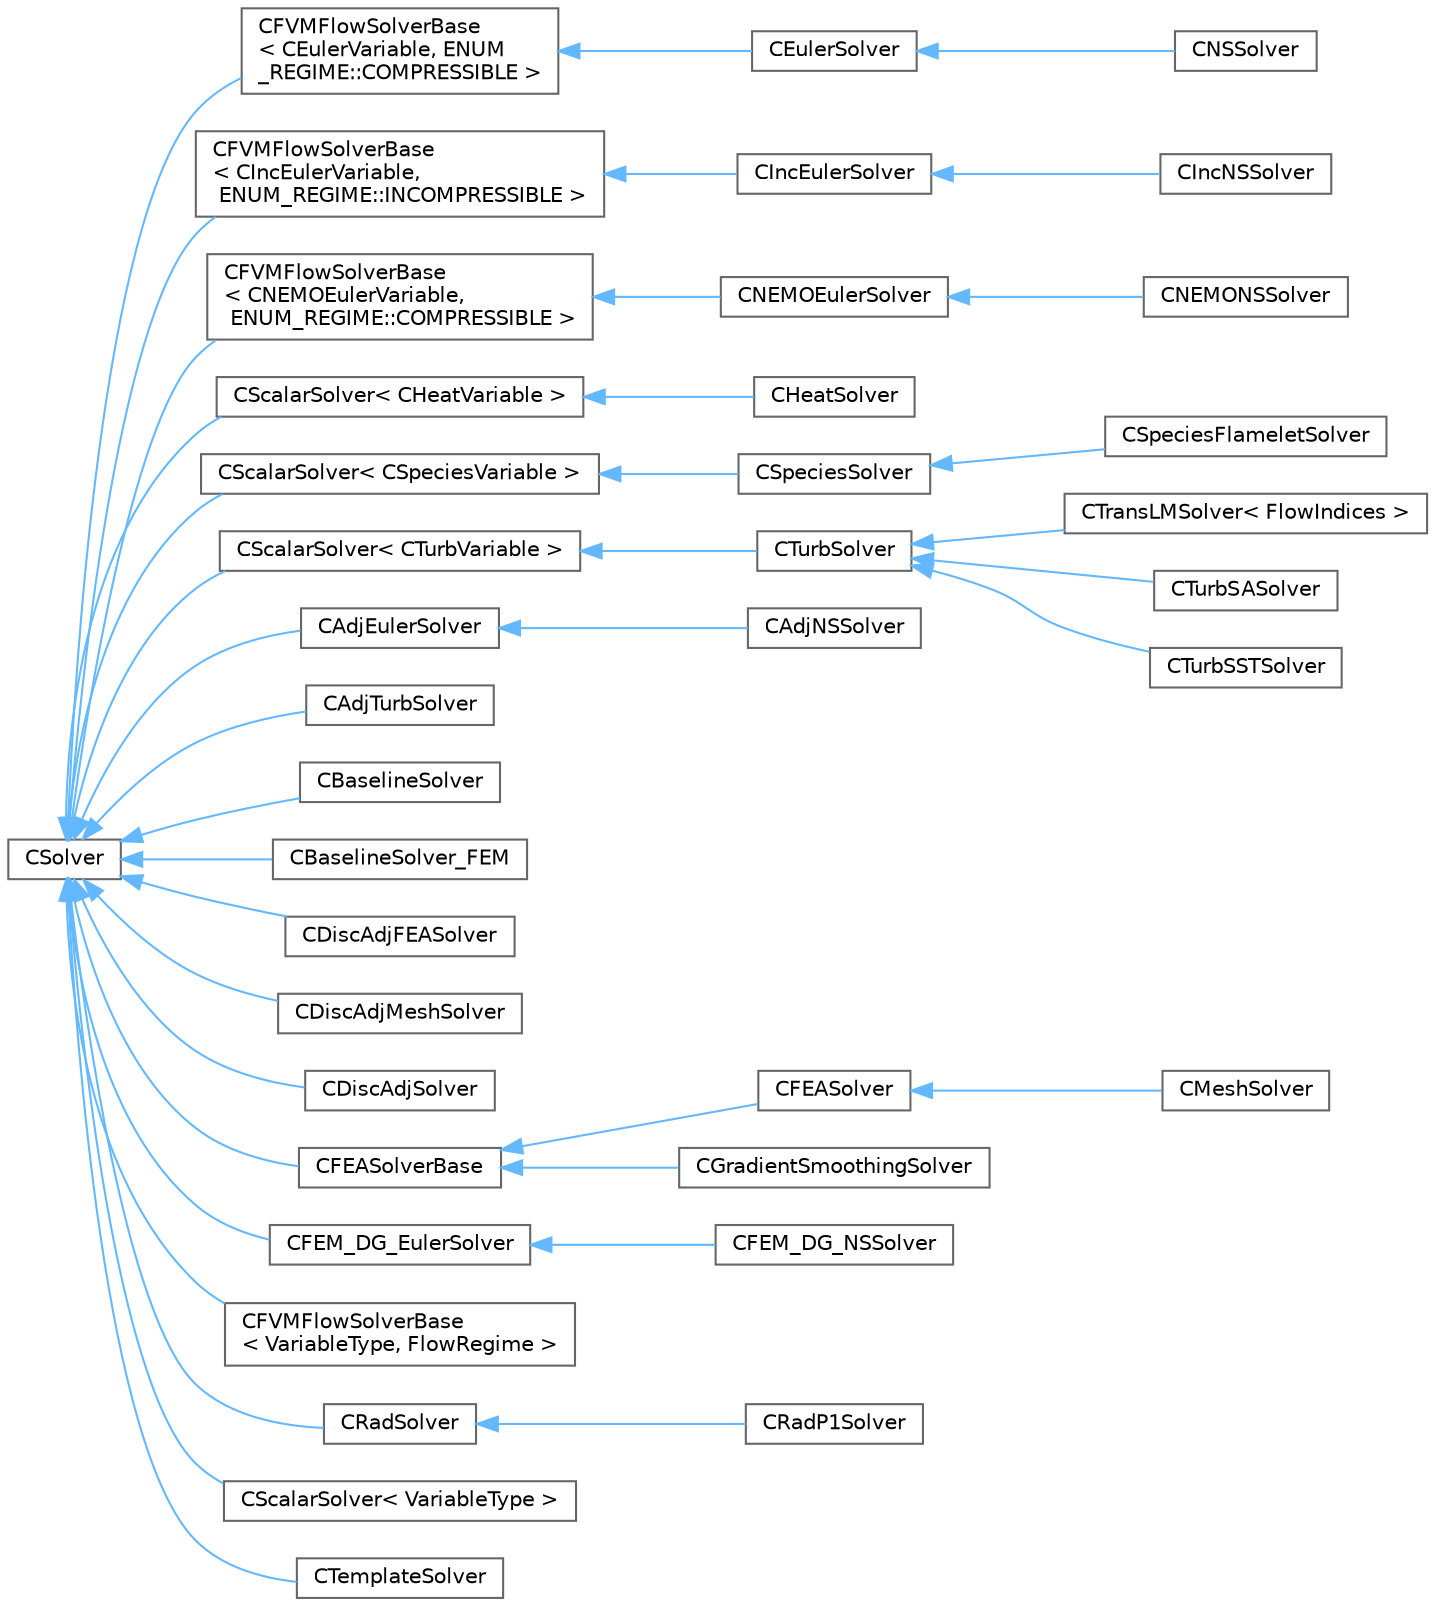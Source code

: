 digraph "Graphical Class Hierarchy"
{
 // LATEX_PDF_SIZE
  bgcolor="transparent";
  edge [fontname=Helvetica,fontsize=10,labelfontname=Helvetica,labelfontsize=10];
  node [fontname=Helvetica,fontsize=10,shape=box,height=0.2,width=0.4];
  rankdir="LR";
  Node0 [id="Node000000",label="CSolver",height=0.2,width=0.4,color="grey40", fillcolor="white", style="filled",URL="$classCSolver.html",tooltip=" "];
  Node0 -> Node1 [id="edge347_Node000000_Node000001",dir="back",color="steelblue1",style="solid",tooltip=" "];
  Node1 [id="Node000001",label="CFVMFlowSolverBase\l\< CEulerVariable, ENUM\l_REGIME::COMPRESSIBLE \>",height=0.2,width=0.4,color="grey40", fillcolor="white", style="filled",URL="$classCFVMFlowSolverBase.html",tooltip=" "];
  Node1 -> Node2 [id="edge348_Node000001_Node000002",dir="back",color="steelblue1",style="solid",tooltip=" "];
  Node2 [id="Node000002",label="CEulerSolver",height=0.2,width=0.4,color="grey40", fillcolor="white", style="filled",URL="$classCEulerSolver.html",tooltip="Class for compressible inviscid flow problems, serves as base for Navier-Stokes/RANS."];
  Node2 -> Node3 [id="edge349_Node000002_Node000003",dir="back",color="steelblue1",style="solid",tooltip=" "];
  Node3 [id="Node000003",label="CNSSolver",height=0.2,width=0.4,color="grey40", fillcolor="white", style="filled",URL="$classCNSSolver.html",tooltip="Main class for defining the Navier-Stokes flow solver."];
  Node0 -> Node4 [id="edge350_Node000000_Node000004",dir="back",color="steelblue1",style="solid",tooltip=" "];
  Node4 [id="Node000004",label="CFVMFlowSolverBase\l\< CIncEulerVariable,\l ENUM_REGIME::INCOMPRESSIBLE \>",height=0.2,width=0.4,color="grey40", fillcolor="white", style="filled",URL="$classCFVMFlowSolverBase.html",tooltip=" "];
  Node4 -> Node5 [id="edge351_Node000004_Node000005",dir="back",color="steelblue1",style="solid",tooltip=" "];
  Node5 [id="Node000005",label="CIncEulerSolver",height=0.2,width=0.4,color="grey40", fillcolor="white", style="filled",URL="$classCIncEulerSolver.html",tooltip="Main class for defining the incompressible Euler flow solver."];
  Node5 -> Node6 [id="edge352_Node000005_Node000006",dir="back",color="steelblue1",style="solid",tooltip=" "];
  Node6 [id="Node000006",label="CIncNSSolver",height=0.2,width=0.4,color="grey40", fillcolor="white", style="filled",URL="$classCIncNSSolver.html",tooltip="Main class for defining the incompressible Navier-Stokes flow solver."];
  Node0 -> Node7 [id="edge353_Node000000_Node000007",dir="back",color="steelblue1",style="solid",tooltip=" "];
  Node7 [id="Node000007",label="CFVMFlowSolverBase\l\< CNEMOEulerVariable,\l ENUM_REGIME::COMPRESSIBLE \>",height=0.2,width=0.4,color="grey40", fillcolor="white", style="filled",URL="$classCFVMFlowSolverBase.html",tooltip=" "];
  Node7 -> Node8 [id="edge354_Node000007_Node000008",dir="back",color="steelblue1",style="solid",tooltip=" "];
  Node8 [id="Node000008",label="CNEMOEulerSolver",height=0.2,width=0.4,color="grey40", fillcolor="white", style="filled",URL="$classCNEMOEulerSolver.html",tooltip="Main class for defining the NEMO Euler's flow solver."];
  Node8 -> Node9 [id="edge355_Node000008_Node000009",dir="back",color="steelblue1",style="solid",tooltip=" "];
  Node9 [id="Node000009",label="CNEMONSSolver",height=0.2,width=0.4,color="grey40", fillcolor="white", style="filled",URL="$classCNEMONSSolver.html",tooltip="Main class for defining the NEMO Navier-Stokes flow solver."];
  Node0 -> Node10 [id="edge356_Node000000_Node000010",dir="back",color="steelblue1",style="solid",tooltip=" "];
  Node10 [id="Node000010",label="CScalarSolver\< CHeatVariable \>",height=0.2,width=0.4,color="grey40", fillcolor="white", style="filled",URL="$classCScalarSolver.html",tooltip=" "];
  Node10 -> Node11 [id="edge357_Node000010_Node000011",dir="back",color="steelblue1",style="solid",tooltip=" "];
  Node11 [id="Node000011",label="CHeatSolver",height=0.2,width=0.4,color="grey40", fillcolor="white", style="filled",URL="$classCHeatSolver.html",tooltip="Main class for defining the finite-volume heat solver."];
  Node0 -> Node12 [id="edge358_Node000000_Node000012",dir="back",color="steelblue1",style="solid",tooltip=" "];
  Node12 [id="Node000012",label="CScalarSolver\< CSpeciesVariable \>",height=0.2,width=0.4,color="grey40", fillcolor="white", style="filled",URL="$classCScalarSolver.html",tooltip=" "];
  Node12 -> Node13 [id="edge359_Node000012_Node000013",dir="back",color="steelblue1",style="solid",tooltip=" "];
  Node13 [id="Node000013",label="CSpeciesSolver",height=0.2,width=0.4,color="grey40", fillcolor="white", style="filled",URL="$classCSpeciesSolver.html",tooltip="Main class for defining the species transport solver."];
  Node13 -> Node14 [id="edge360_Node000013_Node000014",dir="back",color="steelblue1",style="solid",tooltip=" "];
  Node14 [id="Node000014",label="CSpeciesFlameletSolver",height=0.2,width=0.4,color="grey40", fillcolor="white", style="filled",URL="$classCSpeciesFlameletSolver.html",tooltip="Main class for defining the flamelet model solver."];
  Node0 -> Node15 [id="edge361_Node000000_Node000015",dir="back",color="steelblue1",style="solid",tooltip=" "];
  Node15 [id="Node000015",label="CScalarSolver\< CTurbVariable \>",height=0.2,width=0.4,color="grey40", fillcolor="white", style="filled",URL="$classCScalarSolver.html",tooltip=" "];
  Node15 -> Node16 [id="edge362_Node000015_Node000016",dir="back",color="steelblue1",style="solid",tooltip=" "];
  Node16 [id="Node000016",label="CTurbSolver",height=0.2,width=0.4,color="grey40", fillcolor="white", style="filled",URL="$classCTurbSolver.html",tooltip="Main class for defining the turbulence model solver."];
  Node16 -> Node17 [id="edge363_Node000016_Node000017",dir="back",color="steelblue1",style="solid",tooltip=" "];
  Node17 [id="Node000017",label="CTransLMSolver\< FlowIndices \>",height=0.2,width=0.4,color="grey40", fillcolor="white", style="filled",URL="$classCTransLMSolver.html",tooltip="Main class for defining the transition model solver."];
  Node16 -> Node18 [id="edge364_Node000016_Node000018",dir="back",color="steelblue1",style="solid",tooltip=" "];
  Node18 [id="Node000018",label="CTurbSASolver",height=0.2,width=0.4,color="grey40", fillcolor="white", style="filled",URL="$classCTurbSASolver.html",tooltip="Main class for defining the turbulence model solver."];
  Node16 -> Node19 [id="edge365_Node000016_Node000019",dir="back",color="steelblue1",style="solid",tooltip=" "];
  Node19 [id="Node000019",label="CTurbSSTSolver",height=0.2,width=0.4,color="grey40", fillcolor="white", style="filled",URL="$classCTurbSSTSolver.html",tooltip="Main class for defining the turbulence model solver."];
  Node0 -> Node20 [id="edge366_Node000000_Node000020",dir="back",color="steelblue1",style="solid",tooltip=" "];
  Node20 [id="Node000020",label="CAdjEulerSolver",height=0.2,width=0.4,color="grey40", fillcolor="white", style="filled",URL="$classCAdjEulerSolver.html",tooltip="Main class for defining the Euler's adjoint flow solver."];
  Node20 -> Node21 [id="edge367_Node000020_Node000021",dir="back",color="steelblue1",style="solid",tooltip=" "];
  Node21 [id="Node000021",label="CAdjNSSolver",height=0.2,width=0.4,color="grey40", fillcolor="white", style="filled",URL="$classCAdjNSSolver.html",tooltip="Main class for defining the Navier-Stokes' adjoint flow solver."];
  Node0 -> Node22 [id="edge368_Node000000_Node000022",dir="back",color="steelblue1",style="solid",tooltip=" "];
  Node22 [id="Node000022",label="CAdjTurbSolver",height=0.2,width=0.4,color="grey40", fillcolor="white", style="filled",URL="$classCAdjTurbSolver.html",tooltip="Main class for defining the adjoint turbulence model solver."];
  Node0 -> Node23 [id="edge369_Node000000_Node000023",dir="back",color="steelblue1",style="solid",tooltip=" "];
  Node23 [id="Node000023",label="CBaselineSolver",height=0.2,width=0.4,color="grey40", fillcolor="white", style="filled",URL="$classCBaselineSolver.html",tooltip="Main class for defining a baseline solution from a restart file (for output)."];
  Node0 -> Node24 [id="edge370_Node000000_Node000024",dir="back",color="steelblue1",style="solid",tooltip=" "];
  Node24 [id="Node000024",label="CBaselineSolver_FEM",height=0.2,width=0.4,color="grey40", fillcolor="white", style="filled",URL="$classCBaselineSolver__FEM.html",tooltip="Main class for defining a baseline solution from a restart file for the DG-FEM solver output."];
  Node0 -> Node25 [id="edge371_Node000000_Node000025",dir="back",color="steelblue1",style="solid",tooltip=" "];
  Node25 [id="Node000025",label="CDiscAdjFEASolver",height=0.2,width=0.4,color="grey40", fillcolor="white", style="filled",URL="$classCDiscAdjFEASolver.html",tooltip="Main class for defining the discrete adjoint solver for FE structural problems."];
  Node0 -> Node26 [id="edge372_Node000000_Node000026",dir="back",color="steelblue1",style="solid",tooltip=" "];
  Node26 [id="Node000026",label="CDiscAdjMeshSolver",height=0.2,width=0.4,color="grey40", fillcolor="white", style="filled",URL="$classCDiscAdjMeshSolver.html",tooltip="Main class for defining the discrete adjoint solver for mesh deformation problems."];
  Node0 -> Node27 [id="edge373_Node000000_Node000027",dir="back",color="steelblue1",style="solid",tooltip=" "];
  Node27 [id="Node000027",label="CDiscAdjSolver",height=0.2,width=0.4,color="grey40", fillcolor="white", style="filled",URL="$classCDiscAdjSolver.html",tooltip="Main class for defining the discrete adjoint solver."];
  Node0 -> Node28 [id="edge374_Node000000_Node000028",dir="back",color="steelblue1",style="solid",tooltip=" "];
  Node28 [id="Node000028",label="CFEASolverBase",height=0.2,width=0.4,color="grey40", fillcolor="white", style="filled",URL="$classCFEASolverBase.html",tooltip="Base class for FEM elasticity solvers."];
  Node28 -> Node29 [id="edge375_Node000028_Node000029",dir="back",color="steelblue1",style="solid",tooltip=" "];
  Node29 [id="Node000029",label="CFEASolver",height=0.2,width=0.4,color="grey40", fillcolor="white", style="filled",URL="$classCFEASolver.html",tooltip="Main class for defining a FEM solver for elastic structural problems."];
  Node29 -> Node30 [id="edge376_Node000029_Node000030",dir="back",color="steelblue1",style="solid",tooltip=" "];
  Node30 [id="Node000030",label="CMeshSolver",height=0.2,width=0.4,color="grey40", fillcolor="white", style="filled",URL="$classCMeshSolver.html",tooltip="Mesh deformation solver (pseudo elasticity)."];
  Node28 -> Node31 [id="edge377_Node000028_Node000031",dir="back",color="steelblue1",style="solid",tooltip=" "];
  Node31 [id="Node000031",label="CGradientSmoothingSolver",height=0.2,width=0.4,color="grey40", fillcolor="white", style="filled",URL="$classCGradientSmoothingSolver.html",tooltip="Main class for defining a Sobolev-based gradient smoothing."];
  Node0 -> Node32 [id="edge378_Node000000_Node000032",dir="back",color="steelblue1",style="solid",tooltip=" "];
  Node32 [id="Node000032",label="CFEM_DG_EulerSolver",height=0.2,width=0.4,color="grey40", fillcolor="white", style="filled",URL="$classCFEM__DG__EulerSolver.html",tooltip="Main class for defining the Euler Discontinuous Galerkin finite element flow solver."];
  Node32 -> Node33 [id="edge379_Node000032_Node000033",dir="back",color="steelblue1",style="solid",tooltip=" "];
  Node33 [id="Node000033",label="CFEM_DG_NSSolver",height=0.2,width=0.4,color="grey40", fillcolor="white", style="filled",URL="$classCFEM__DG__NSSolver.html",tooltip="Main class for defining the Navier-Stokes Discontinuous Galerkin finite element flow solver."];
  Node0 -> Node34 [id="edge380_Node000000_Node000034",dir="back",color="steelblue1",style="solid",tooltip=" "];
  Node34 [id="Node000034",label="CFVMFlowSolverBase\l\< VariableType, FlowRegime \>",height=0.2,width=0.4,color="grey40", fillcolor="white", style="filled",URL="$classCFVMFlowSolverBase.html",tooltip=" "];
  Node0 -> Node35 [id="edge381_Node000000_Node000035",dir="back",color="steelblue1",style="solid",tooltip=" "];
  Node35 [id="Node000035",label="CRadSolver",height=0.2,width=0.4,color="grey40", fillcolor="white", style="filled",URL="$classCRadSolver.html",tooltip=" "];
  Node35 -> Node36 [id="edge382_Node000035_Node000036",dir="back",color="steelblue1",style="solid",tooltip=" "];
  Node36 [id="Node000036",label="CRadP1Solver",height=0.2,width=0.4,color="grey40", fillcolor="white", style="filled",URL="$classCRadP1Solver.html",tooltip=" "];
  Node0 -> Node37 [id="edge383_Node000000_Node000037",dir="back",color="steelblue1",style="solid",tooltip=" "];
  Node37 [id="Node000037",label="CScalarSolver\< VariableType \>",height=0.2,width=0.4,color="grey40", fillcolor="white", style="filled",URL="$classCScalarSolver.html",tooltip="Main class for defining a scalar solver."];
  Node0 -> Node38 [id="edge384_Node000000_Node000038",dir="back",color="steelblue1",style="solid",tooltip=" "];
  Node38 [id="Node000038",label="CTemplateSolver",height=0.2,width=0.4,color="grey40", fillcolor="white", style="filled",URL="$classCTemplateSolver.html",tooltip="Main class for defining the template model solver."];
}
